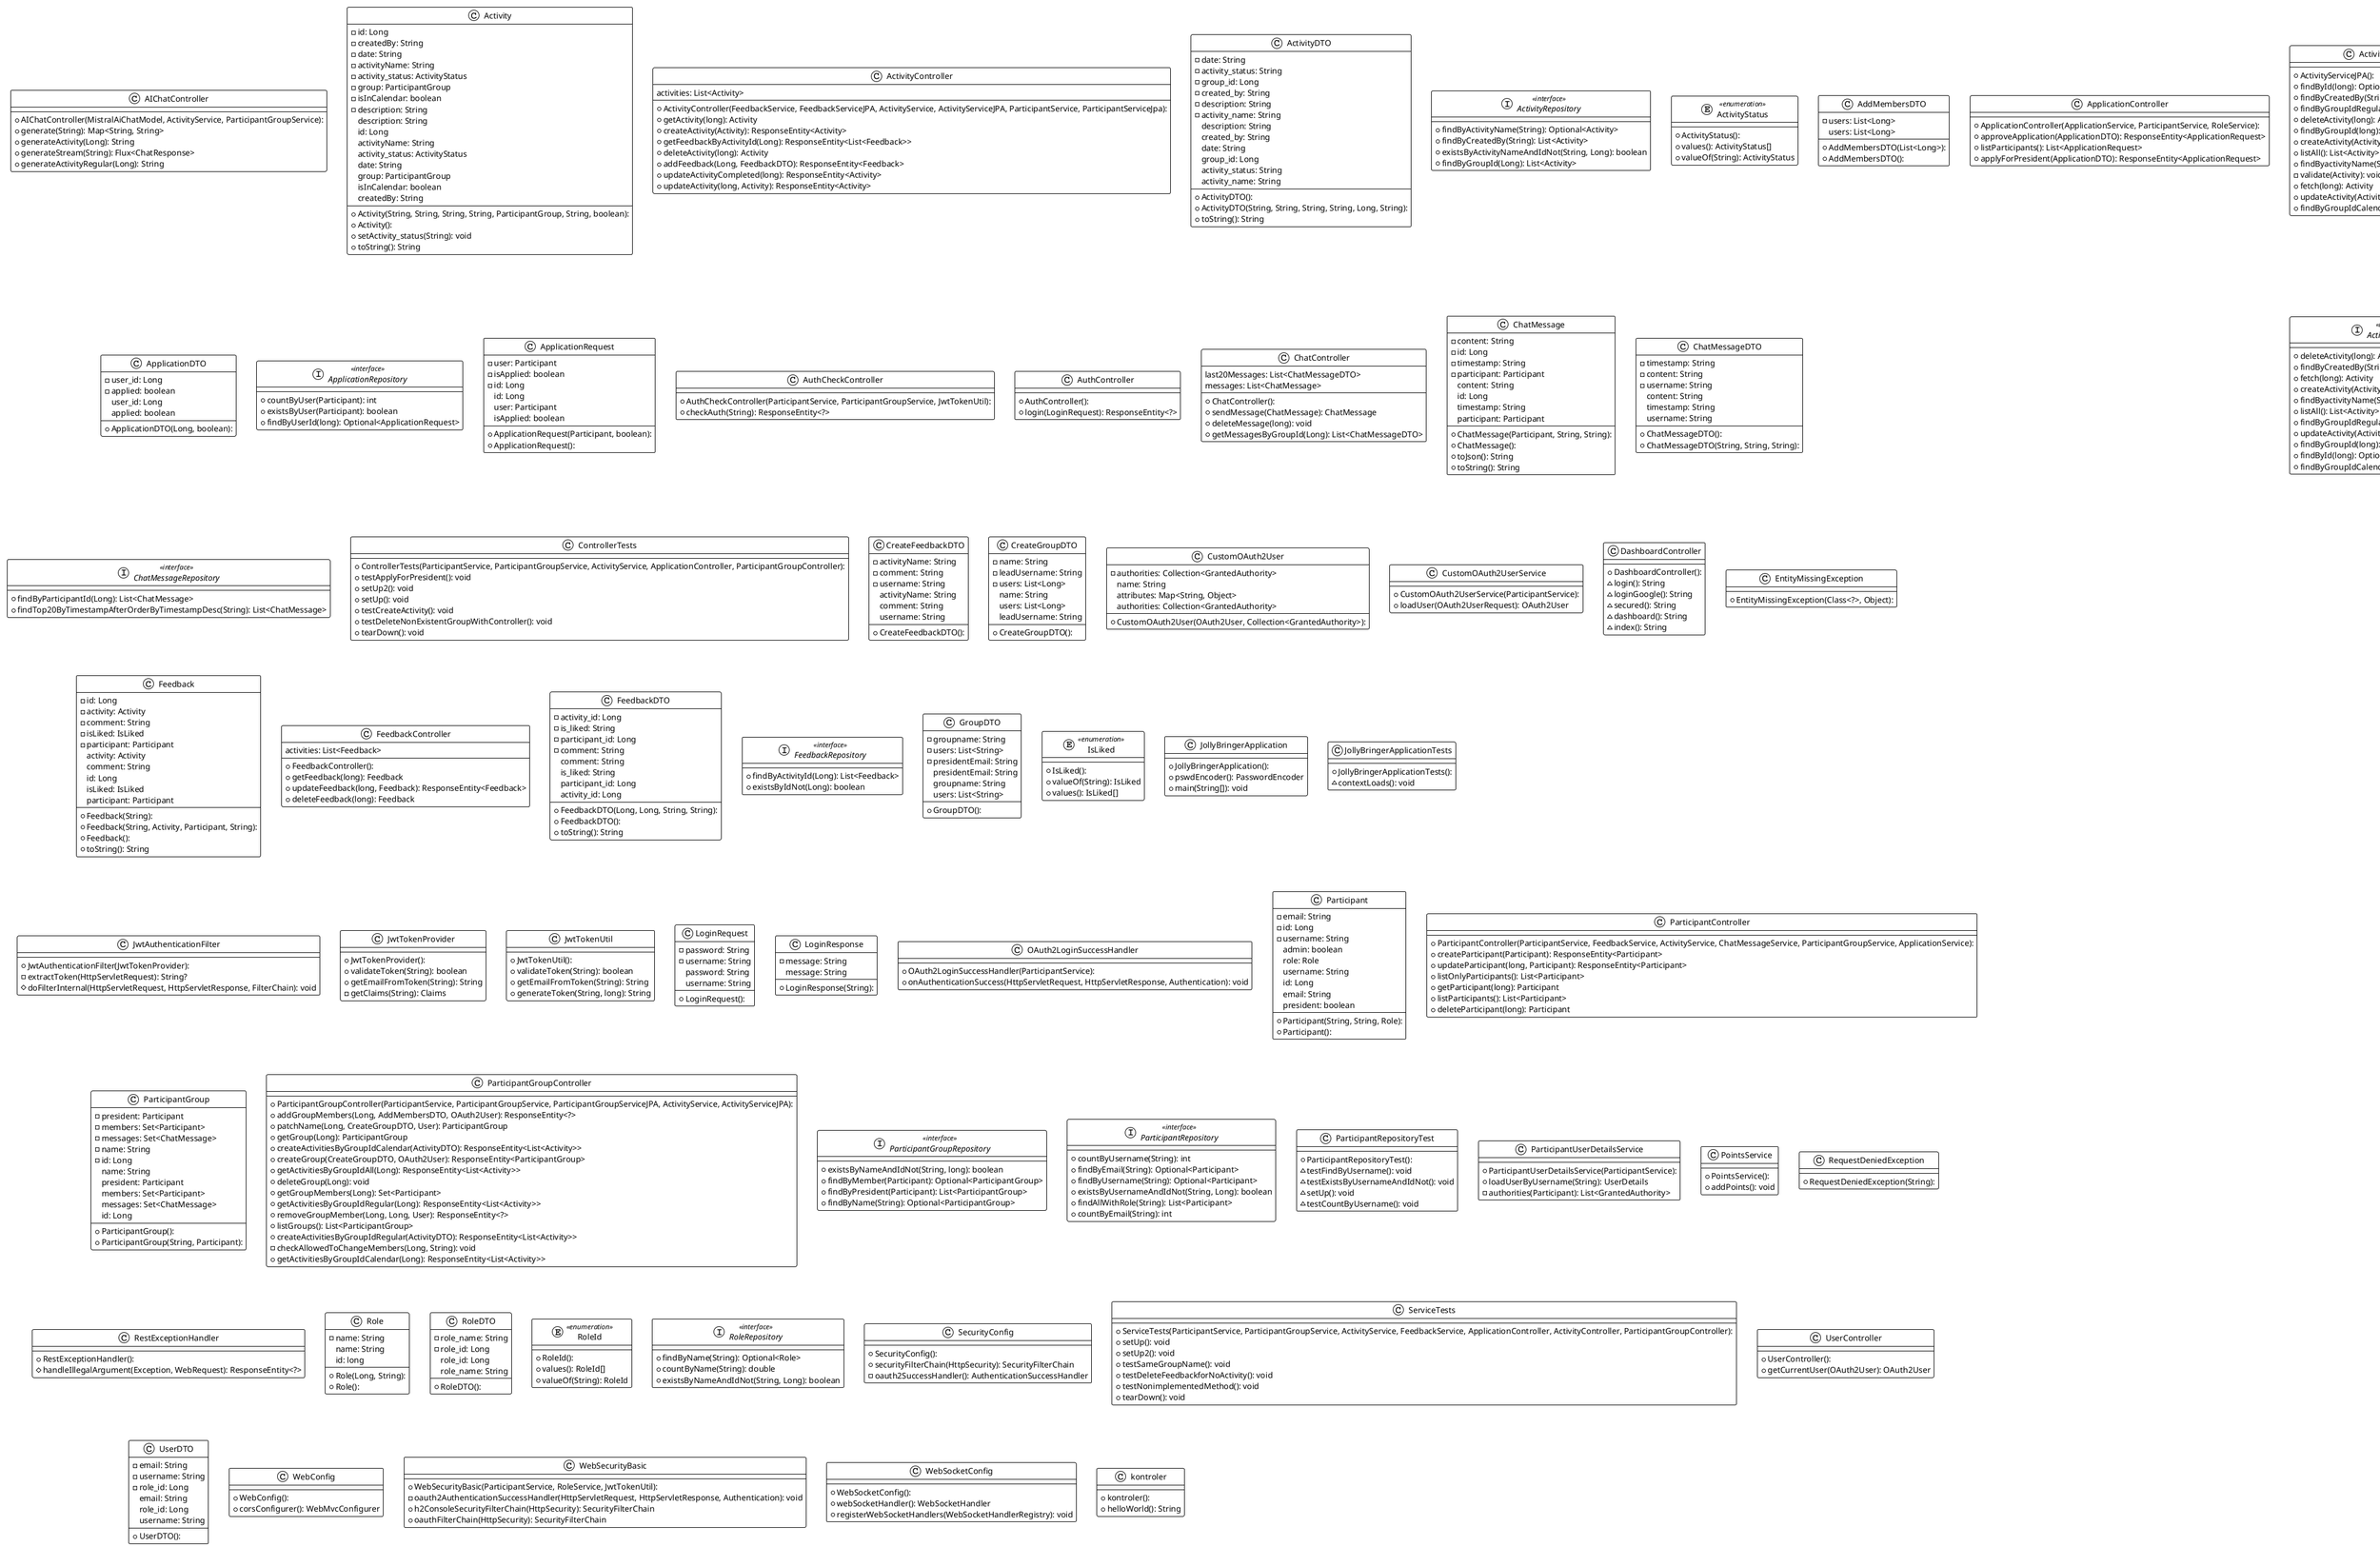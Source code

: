 @startuml

!theme plain
top to bottom direction
skinparam linetype ortho

class AIChatController {
  + AIChatController(MistralAiChatModel, ActivityService, ParticipantGroupService): 
  + generate(String): Map<String, String>
  + generateActivity(Long): String
  + generateStream(String): Flux<ChatResponse>
  + generateActivityRegular(Long): String
}
class Activity {
  + Activity(String, String, String, String, ParticipantGroup, String, boolean): 
  + Activity(): 
  - id: Long
  - createdBy: String
  - date: String
  - activityName: String
  - activity_status: ActivityStatus
  - group: ParticipantGroup
  - isInCalendar: boolean
  - description: String
  + setActivity_status(String): void
  + toString(): String
   description: String
   id: Long
   activityName: String
   activity_status: ActivityStatus
   date: String
   group: ParticipantGroup
   isInCalendar: boolean
   createdBy: String
}
class ActivityController {
  + ActivityController(FeedbackService, FeedbackServiceJPA, ActivityService, ActivityServiceJPA, ParticipantService, ParticipantServiceJpa): 
  + getActivity(long): Activity
  + createActivity(Activity): ResponseEntity<Activity>
  + getFeedbackByActivityId(Long): ResponseEntity<List<Feedback>>
  + deleteActivity(long): Activity
  + addFeedback(Long, FeedbackDTO): ResponseEntity<Feedback>
  + updateActivityCompleted(long): ResponseEntity<Activity>
  + updateActivity(long, Activity): ResponseEntity<Activity>
   activities: List<Activity>
}
class ActivityDTO {
  + ActivityDTO(): 
  + ActivityDTO(String, String, String, String, Long, String): 
  - date: String
  - activity_status: String
  - group_id: Long
  - created_by: String
  - description: String
  - activity_name: String
  + toString(): String
   description: String
   created_by: String
   date: String
   group_id: Long
   activity_status: String
   activity_name: String
}
interface ActivityRepository << interface >> {
  + findByActivityName(String): Optional<Activity>
  + findByCreatedBy(String): List<Activity>
  + existsByActivityNameAndIdNot(String, Long): boolean
  + findByGroupId(Long): List<Activity>
}
interface ActivityService << interface >> {
  + deleteActivity(long): Activity
  + findByCreatedBy(String): List<Activity>
  + fetch(long): Activity
  + createActivity(Activity): Activity
  + findByactivityName(String): Optional<Activity>
  + listAll(): List<Activity>
  + findByGroupIdRegular(Long): List<Activity>
  + updateActivity(Activity): Activity
  + findByGroupId(long): List<Activity>
  + findById(long): Optional<Activity>
  + findByGroupIdCalendar(Long): List<Activity>
}
class ActivityServiceJPA {
  + ActivityServiceJPA(): 
  + findById(long): Optional<Activity>
  + findByCreatedBy(String): List<Activity>
  + findByGroupIdRegular(Long): List<Activity>
  + deleteActivity(long): Activity
  + findByGroupId(long): List<Activity>
  + createActivity(Activity): Activity
  + listAll(): List<Activity>
  + findByactivityName(String): Optional<Activity>
  - validate(Activity): void
  + fetch(long): Activity
  + updateActivity(Activity): Activity
  + findByGroupIdCalendar(Long): List<Activity>
}
enum ActivityStatus << enumeration >> {
  + ActivityStatus(): 
  + values(): ActivityStatus[]
  + valueOf(String): ActivityStatus
}
class AddMembersDTO {
  + AddMembersDTO(List<Long>): 
  + AddMembersDTO(): 
  - users: List<Long>
   users: List<Long>
}
class ApplicationController {
  + ApplicationController(ApplicationService, ParticipantService, RoleService): 
  + approveApplication(ApplicationDTO): ResponseEntity<ApplicationRequest>
  + listParticipants(): List<ApplicationRequest>
  + applyForPresident(ApplicationDTO): ResponseEntity<ApplicationRequest>
}
class ApplicationDTO {
  + ApplicationDTO(Long, boolean): 
  - user_id: Long
  - applied: boolean
   user_id: Long
   applied: boolean
}
interface ApplicationRepository << interface >> {
  + countByUser(Participant): int
  + existsByUser(Participant): boolean
  + findByUserId(long): Optional<ApplicationRequest>
}
class ApplicationRequest {
  + ApplicationRequest(Participant, boolean): 
  + ApplicationRequest(): 
  - user: Participant
  - isApplied: boolean
  - id: Long
   id: Long
   user: Participant
   isApplied: boolean
}
interface ApplicationService << interface >> {
  + fetch(long): ApplicationRequest
  + listAll(): List<ApplicationRequest>
  + findById(long): Optional<ApplicationRequest>
  + deleteApplicationRequest(long): ApplicationRequest
  + updateApplicationRequest(ApplicationRequest): ApplicationRequest
  + findByUserId(long): Optional<ApplicationRequest>
  + createApplicationRequest(ApplicationRequest): ApplicationRequest
}
class ApplicationServiceJPA {
  + ApplicationServiceJPA(ApplicationRepository): 
  + listAll(): List<ApplicationRequest>
  + findByUserId(long): Optional<ApplicationRequest>
  + updateApplicationRequest(ApplicationRequest): ApplicationRequest
  + findById(long): Optional<ApplicationRequest>
  + deleteApplicationRequest(long): ApplicationRequest
  + fetch(long): ApplicationRequest
  + createApplicationRequest(ApplicationRequest): ApplicationRequest
}
class AuthCheckController {
  + AuthCheckController(ParticipantService, ParticipantGroupService, JwtTokenUtil): 
  + checkAuth(String): ResponseEntity<?>
}
class AuthController {
  + AuthController(): 
  + login(LoginRequest): ResponseEntity<?>
}
class ChatController {
  + ChatController(): 
  + sendMessage(ChatMessage): ChatMessage
  + deleteMessage(long): void
  + getMessagesByGroupId(Long): List<ChatMessageDTO>
   last20Messages: List<ChatMessageDTO>
   messages: List<ChatMessage>
}
class ChatMessage {
  + ChatMessage(Participant, String, String): 
  + ChatMessage(): 
  - content: String
  - id: Long
  - timestamp: String
  - participant: Participant
  + toJson(): String
  + toString(): String
   content: String
   id: Long
   timestamp: String
   participant: Participant
}
class ChatMessageDTO {
  + ChatMessageDTO(): 
  + ChatMessageDTO(String, String, String): 
  - timestamp: String
  - content: String
  - username: String
   content: String
   timestamp: String
   username: String
}
interface ChatMessageRepository << interface >> {
  + findByParticipantId(Long): List<ChatMessage>
  + findTop20ByTimestampAfterOrderByTimestampDesc(String): List<ChatMessage>
}
interface ChatMessageService << interface >> {
  + fetch(long): ChatMessage
  + saveMessage(ChatMessage): void
  + findByParticipantId(Long): List<ChatMessage>
  + listAll(): List<ChatMessage>
  + findById(long): Optional<ChatMessage>
  + deleteMessage(Long): void
   last20Messages: List<ChatMessageDTO>
}
class ChatMessageServiceJPA {
  + ChatMessageServiceJPA(ChatMessageRepository): 
  + deleteMessage(Long): void
  + findByParticipantId(Long): List<ChatMessage>
  + saveMessage(ChatMessage): void
  + listAll(): List<ChatMessage>
  + fetch(long): ChatMessage
  + findById(long): Optional<ChatMessage>
   last20Messages: List<ChatMessageDTO>
}
class ControllerTests {
  + ControllerTests(ParticipantService, ParticipantGroupService, ActivityService, ApplicationController, ParticipantGroupController): 
  + testApplyForPresident(): void
  + setUp2(): void
  + setUp(): void
  + testCreateActivity(): void
  + testDeleteNonExistentGroupWithController(): void
  + tearDown(): void
}
class CreateFeedbackDTO {
  + CreateFeedbackDTO(): 
  - activityName: String
  - comment: String
  - username: String
   activityName: String
   comment: String
   username: String
}
class CreateGroupDTO {
  + CreateGroupDTO(): 
  - name: String
  - leadUsername: String
  - users: List<Long>
   name: String
   users: List<Long>
   leadUsername: String
}
class CustomOAuth2User {
  + CustomOAuth2User(OAuth2User, Collection<GrantedAuthority>): 
  - authorities: Collection<GrantedAuthority>
   name: String
   attributes: Map<String, Object>
   authorities: Collection<GrantedAuthority>
}
class CustomOAuth2UserService {
  + CustomOAuth2UserService(ParticipantService): 
  + loadUser(OAuth2UserRequest): OAuth2User
}
class DashboardController {
  + DashboardController(): 
  ~ login(): String
  ~ loginGoogle(): String
  ~ secured(): String
  ~ dashboard(): String
  ~ index(): String
}
class EntityMissingException {
  + EntityMissingException(Class<?>, Object): 
}
class Feedback {
  + Feedback(String): 
  + Feedback(String, Activity, Participant, String): 
  + Feedback(): 
  - id: Long
  - activity: Activity
  - comment: String
  - isLiked: IsLiked
  - participant: Participant
  + toString(): String
   activity: Activity
   comment: String
   id: Long
   isLiked: IsLiked
   participant: Participant
}
class FeedbackController {
  + FeedbackController(): 
  + getFeedback(long): Feedback
  + updateFeedback(long, Feedback): ResponseEntity<Feedback>
  + deleteFeedback(long): Feedback
   activities: List<Feedback>
}
class FeedbackDTO {
  + FeedbackDTO(Long, Long, String, String): 
  + FeedbackDTO(): 
  - activity_id: Long
  - is_liked: String
  - participant_id: Long
  - comment: String
  + toString(): String
   comment: String
   is_liked: String
   participant_id: Long
   activity_id: Long
}
interface FeedbackRepository << interface >> {
  + findByActivityId(Long): List<Feedback>
  + existsByIdNot(Long): boolean
}
interface FeedbackService << interface >> {
  + findById(long): Optional<Feedback>
  + createFeedback(Feedback): Feedback
  + deleteRelatedFeedbacks(long): void
  + findByActivityId(long): List<Feedback>
  + createFeedback(String, String, String, String): Feedback
  + fetch(long): Feedback
  + listAll(): List<Feedback>
  + deleteFeedback(long): Feedback
  + updateFeedback(Feedback): Feedback
}
class FeedbackServiceJPA {
  + FeedbackServiceJPA(ParticipantService, ActivityService): 
  + createFeedback(String, String, String, String): Feedback
  + findByActivityId(long): List<Feedback>
  + findById(long): Optional<Feedback>
  + listAll(): List<Feedback>
  + deleteFeedback(long): Feedback
  + deleteRelatedFeedbacks(long): void
  + updateFeedback(Feedback): Feedback
  - validate(Feedback): void
  + createFeedback(Feedback): Feedback
  + fetch(long): Feedback
}
class GroupDTO {
  + GroupDTO(): 
  - groupname: String
  - users: List<String>
  - presidentEmail: String
   presidentEmail: String
   groupname: String
   users: List<String>
}
enum IsLiked << enumeration >> {
  + IsLiked(): 
  + valueOf(String): IsLiked
  + values(): IsLiked[]
}
class JollyBringerApplication {
  + JollyBringerApplication(): 
  + pswdEncoder(): PasswordEncoder
  + main(String[]): void
}
class JollyBringerApplicationTests {
  + JollyBringerApplicationTests(): 
  ~ contextLoads(): void
}
class JwtAuthenticationFilter {
  + JwtAuthenticationFilter(JwtTokenProvider): 
  - extractToken(HttpServletRequest): String?
  # doFilterInternal(HttpServletRequest, HttpServletResponse, FilterChain): void
}
class JwtTokenProvider {
  + JwtTokenProvider(): 
  + validateToken(String): boolean
  + getEmailFromToken(String): String
  - getClaims(String): Claims
}
class JwtTokenUtil {
  + JwtTokenUtil(): 
  + validateToken(String): boolean
  + getEmailFromToken(String): String
  + generateToken(String, long): String
}
class LoginRequest {
  + LoginRequest(): 
  - password: String
  - username: String
   password: String
   username: String
}
class LoginResponse {
  + LoginResponse(String): 
  - message: String
   message: String
}
class OAuth2LoginSuccessHandler {
  + OAuth2LoginSuccessHandler(ParticipantService): 
  + onAuthenticationSuccess(HttpServletRequest, HttpServletResponse, Authentication): void
}
class Participant {
  + Participant(String, String, Role): 
  + Participant(): 
  - email: String
  - id: Long
  - username: String
   admin: boolean
   role: Role
   username: String
   id: Long
   email: String
   president: boolean
}
class ParticipantController {
  + ParticipantController(ParticipantService, FeedbackService, ActivityService, ChatMessageService, ParticipantGroupService, ApplicationService): 
  + createParticipant(Participant): ResponseEntity<Participant>
  + updateParticipant(long, Participant): ResponseEntity<Participant>
  + listOnlyParticipants(): List<Participant>
  + getParticipant(long): Participant
  + listParticipants(): List<Participant>
  + deleteParticipant(long): Participant
}
class ParticipantGroup {
  + ParticipantGroup(): 
  + ParticipantGroup(String, Participant): 
  - president: Participant
  - members: Set<Participant>
  - messages: Set<ChatMessage>
  - name: String
  - id: Long
   name: String
   president: Participant
   members: Set<Participant>
   messages: Set<ChatMessage>
   id: Long
}
class ParticipantGroupController {
  + ParticipantGroupController(ParticipantService, ParticipantGroupService, ParticipantGroupServiceJPA, ActivityService, ActivityServiceJPA): 
  + addGroupMembers(Long, AddMembersDTO, OAuth2User): ResponseEntity<?>
  + patchName(Long, CreateGroupDTO, User): ParticipantGroup
  + getGroup(Long): ParticipantGroup
  + createActivitiesByGroupIdCalendar(ActivityDTO): ResponseEntity<List<Activity>>
  + createGroup(CreateGroupDTO, OAuth2User): ResponseEntity<ParticipantGroup>
  + getActivitiesByGroupIdAll(Long): ResponseEntity<List<Activity>>
  + deleteGroup(Long): void
  + getGroupMembers(Long): Set<Participant>
  + getActivitiesByGroupIdRegular(Long): ResponseEntity<List<Activity>>
  + removeGroupMember(Long, Long, User): ResponseEntity<?>
  + listGroups(): List<ParticipantGroup>
  + createActivitiesByGroupIdRegular(ActivityDTO): ResponseEntity<List<Activity>>
  - checkAllowedToChangeMembers(Long, String): void
  + getActivitiesByGroupIdCalendar(Long): ResponseEntity<List<Activity>>
}
interface ParticipantGroupRepository << interface >> {
  + existsByNameAndIdNot(String, long): boolean
  + findByMember(Participant): Optional<ParticipantGroup>
  + findByPresident(Participant): List<ParticipantGroup>
  + findByName(String): Optional<ParticipantGroup>
}
interface ParticipantGroupService << interface >> {
  + createGroup(String, String): ParticipantGroup
  + addMembers(Long, List<Long>): void
  + findById(long): Optional<ParticipantGroup>
  + fetch(long): ParticipantGroup
  + updateGroupName(long, String): ParticipantGroup
  + removeMember(long, long): boolean
  + deleteGroup(Long): void
  + removeMember(long): boolean
  + fetchByName(String): Optional<ParticipantGroup>
  + addMessageToGroup(ChatMessage): boolean
  + listMembers(long): Set<Participant>
  + addMember(long, long): boolean
  + findByMember(Participant): Optional<ParticipantGroup>
  + findMessageByGroupId(Long): List<ChatMessage>
  + listAll(): List<ParticipantGroup>
  + findByPresident(Participant): List<ParticipantGroup>
}
class ParticipantGroupServiceJPA {
  + ParticipantGroupServiceJPA(ParticipantGroupRepository, ParticipantService, FeedbackService, ActivityService): 
  + updateGroupName(long, String): ParticipantGroup
  + deleteGroup(Long): void
  + createGroup(String, String): ParticipantGroup
  + addMessageToGroup(ChatMessage): boolean
  + fetchByName(String): Optional<ParticipantGroup>
  + findByMember(Participant): Optional<ParticipantGroup>
  + listMembers(long): Set<Participant>
  + removeMember(long, long): boolean
  + findByMember(long): Optional<ParticipantGroup>
  + addMembers(Long, List<Long>): void
  + findByPresident(Participant): List<ParticipantGroup>
  + findMessageByGroupId(Long): List<ChatMessage>
  + fetch(long): ParticipantGroup
  + listAll(): List<ParticipantGroup>
  + addMember(long, long): boolean
  + findById(long): Optional<ParticipantGroup>
  + removeMember(long): boolean
}
interface ParticipantRepository << interface >> {
  + countByUsername(String): int
  + findByEmail(String): Optional<Participant>
  + findByUsername(String): Optional<Participant>
  + existsByUsernameAndIdNot(String, Long): boolean
  + findAllWithRole(String): List<Participant>
  + countByEmail(String): int
}
class ParticipantRepositoryTest {
  + ParticipantRepositoryTest(): 
  ~ testFindByUsername(): void
  ~ testExistsByUsernameAndIdNot(): void
  ~ setUp(): void
  ~ testCountByUsername(): void
}
interface ParticipantService << interface >> {
  + findByUsername(String): Optional<Participant>
  + deleteParticipant(long): Participant
  + updateParticipant(Participant): Participant
  + listAllWithRole(String): List<Participant>
  + findById(long): Optional<Participant>
  + fetch(long): Participant
  + findByEmail(String): Optional<Participant>
  + createParticipant(Participant): Participant
  + listAll(): List<Participant>
}
class ParticipantServiceJpa {
  + ParticipantServiceJpa(ParticipantRepository): 
  + findByUsername(String): Optional<Participant>
  + fetch(long): Participant
  - validate(Participant): void
  + listAll(): List<Participant>
  + findByEmail(String): Optional<Participant>
  + deleteParticipant(long): Participant
  + listAllWithRole(String): List<Participant>
  + findById(long): Optional<Participant>
  + createParticipant(Participant): Participant
  + updateParticipant(Participant): Participant
}
class ParticipantUserDetailsService {
  + ParticipantUserDetailsService(ParticipantService): 
  + loadUserByUsername(String): UserDetails
  - authorities(Participant): List<GrantedAuthority>
}
class PointsService {
  + PointsService(): 
  + addPoints(): void
}
class RequestDeniedException {
  + RequestDeniedException(String): 
}
class RestExceptionHandler {
  + RestExceptionHandler(): 
  # handleIllegalArgument(Exception, WebRequest): ResponseEntity<?>
}
class Role {
  + Role(Long, String): 
  + Role(): 
  - name: String
   name: String
   id: long
}
class RoleDTO {
  + RoleDTO(): 
  - role_name: String
  - role_id: Long
   role_id: Long
   role_name: String
}
enum RoleId << enumeration >> {
  + RoleId(): 
  + values(): RoleId[]
  + valueOf(String): RoleId
}
interface RoleRepository << interface >> {
  + findByName(String): Optional<Role>
  + countByName(String): double
  + existsByNameAndIdNot(String, Long): boolean
}
interface RoleService << interface >> {
  + deleteRole(long): Role
  + fetch(long): Role
  + updateRole(Role): Role
  + listAll(): List<Role>
  + createRole(Role): Role
  + findById(long): Optional<Role>
  + findByName(String): Optional<Role>
}
class RoleServiceJPA {
  + RoleServiceJPA(RoleRepository): 
  + deleteRole(long): Role
  + listAll(): List<Role>
  + fetch(long): Role
  + findById(long): Optional<Role>
  + updateRole(Role): Role
  - validate(Role): void
  + createRole(Role): Role
  + findByName(String): Optional<Role>
}
class SecurityConfig {
  + SecurityConfig(): 
  + securityFilterChain(HttpSecurity): SecurityFilterChain
  - oauth2SuccessHandler(): AuthenticationSuccessHandler
}
class ServiceTests {
  + ServiceTests(ParticipantService, ParticipantGroupService, ActivityService, FeedbackService, ApplicationController, ActivityController, ParticipantGroupController): 
  + setUp(): void
  + setUp2(): void
  + testSameGroupName(): void
  + testDeleteFeedbackforNoActivity(): void
  + testNonimplementedMethod(): void
  + tearDown(): void
}
class UserController {
  + UserController(): 
  + getCurrentUser(OAuth2User): OAuth2User
}
class UserDTO {
  + UserDTO(): 
  - email: String
  - username: String
  - role_id: Long
   email: String
   role_id: Long
   username: String
}
class WebConfig {
  + WebConfig(): 
  + corsConfigurer(): WebMvcConfigurer
}
class WebSecurityBasic {
  + WebSecurityBasic(ParticipantService, RoleService, JwtTokenUtil): 
  - oauth2AuthenticationSuccessHandler(HttpServletRequest, HttpServletResponse, Authentication): void
  + h2ConsoleSecurityFilterChain(HttpSecurity): SecurityFilterChain
  + oauthFilterChain(HttpSecurity): SecurityFilterChain
}
class WebSocketConfig {
  + WebSocketConfig(): 
  + webSocketHandler(): WebSocketHandler
  + registerWebSocketHandlers(WebSocketHandlerRegistry): void
}
class kontroler {
  + kontroler(): 
  + helloWorld(): String
}

ActivityServiceJPA             -[#008200,dashed]-^  ActivityService               
ApplicationServiceJPA          -[#008200,dashed]-^  ApplicationService            
ChatMessageServiceJPA          -[#008200,dashed]-^  ChatMessageService            
FeedbackServiceJPA             -[#008200,dashed]-^  FeedbackService               
ParticipantGroupServiceJPA     -[#008200,dashed]-^  ParticipantGroupService       
ParticipantServiceJpa          -[#008200,dashed]-^  ParticipantService            
RoleServiceJPA                 -[#008200,dashed]-^  RoleService                   
@enduml
